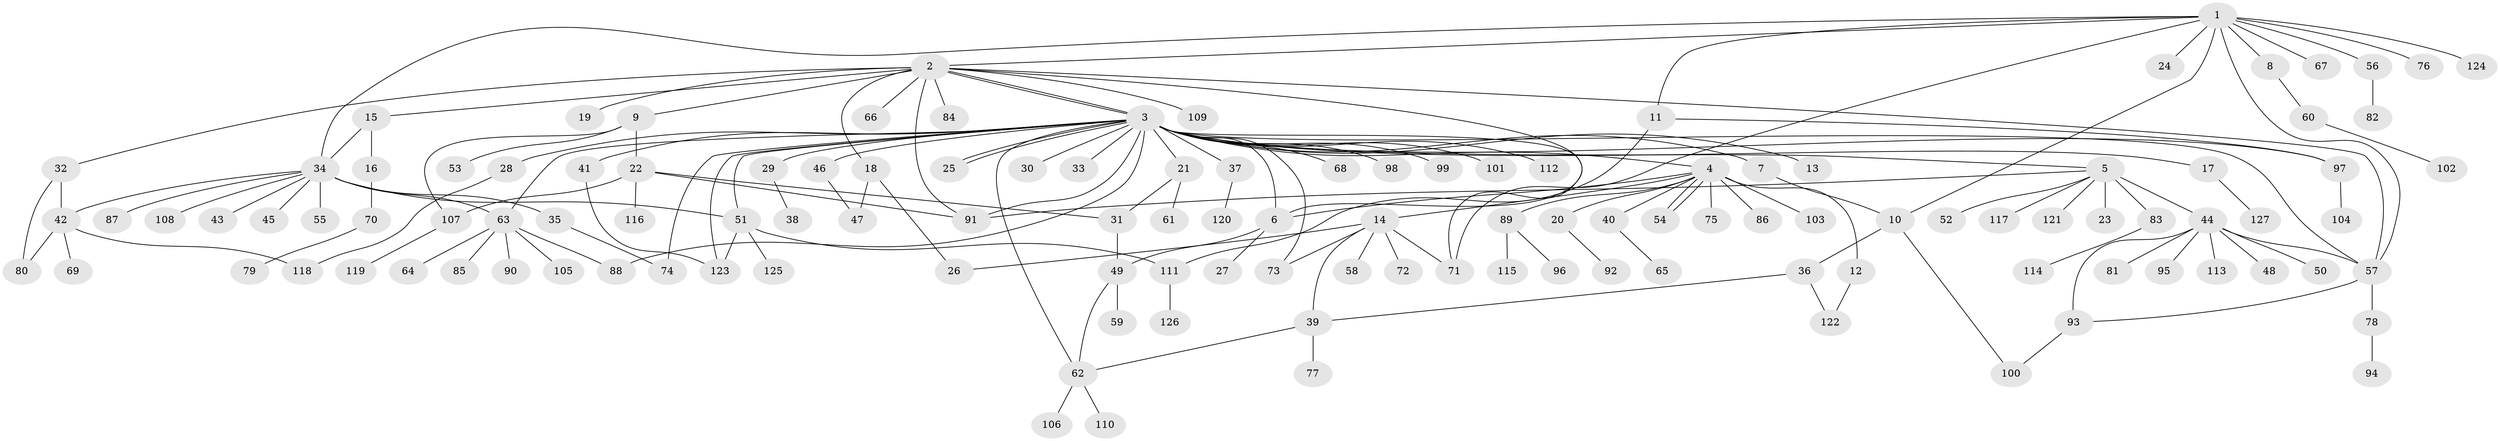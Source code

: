 // Generated by graph-tools (version 1.1) at 2025/01/03/09/25 03:01:56]
// undirected, 127 vertices, 164 edges
graph export_dot {
graph [start="1"]
  node [color=gray90,style=filled];
  1;
  2;
  3;
  4;
  5;
  6;
  7;
  8;
  9;
  10;
  11;
  12;
  13;
  14;
  15;
  16;
  17;
  18;
  19;
  20;
  21;
  22;
  23;
  24;
  25;
  26;
  27;
  28;
  29;
  30;
  31;
  32;
  33;
  34;
  35;
  36;
  37;
  38;
  39;
  40;
  41;
  42;
  43;
  44;
  45;
  46;
  47;
  48;
  49;
  50;
  51;
  52;
  53;
  54;
  55;
  56;
  57;
  58;
  59;
  60;
  61;
  62;
  63;
  64;
  65;
  66;
  67;
  68;
  69;
  70;
  71;
  72;
  73;
  74;
  75;
  76;
  77;
  78;
  79;
  80;
  81;
  82;
  83;
  84;
  85;
  86;
  87;
  88;
  89;
  90;
  91;
  92;
  93;
  94;
  95;
  96;
  97;
  98;
  99;
  100;
  101;
  102;
  103;
  104;
  105;
  106;
  107;
  108;
  109;
  110;
  111;
  112;
  113;
  114;
  115;
  116;
  117;
  118;
  119;
  120;
  121;
  122;
  123;
  124;
  125;
  126;
  127;
  1 -- 2;
  1 -- 8;
  1 -- 10;
  1 -- 11;
  1 -- 24;
  1 -- 34;
  1 -- 56;
  1 -- 57;
  1 -- 67;
  1 -- 71;
  1 -- 76;
  1 -- 124;
  2 -- 3;
  2 -- 3;
  2 -- 6;
  2 -- 9;
  2 -- 15;
  2 -- 18;
  2 -- 19;
  2 -- 32;
  2 -- 57;
  2 -- 66;
  2 -- 84;
  2 -- 91;
  2 -- 109;
  3 -- 4;
  3 -- 5;
  3 -- 6;
  3 -- 7;
  3 -- 13;
  3 -- 17;
  3 -- 21;
  3 -- 25;
  3 -- 25;
  3 -- 28;
  3 -- 29;
  3 -- 30;
  3 -- 33;
  3 -- 37;
  3 -- 41;
  3 -- 46;
  3 -- 51;
  3 -- 57;
  3 -- 62;
  3 -- 63;
  3 -- 68;
  3 -- 71;
  3 -- 73;
  3 -- 74;
  3 -- 88;
  3 -- 91;
  3 -- 97;
  3 -- 98;
  3 -- 99;
  3 -- 101;
  3 -- 112;
  3 -- 123;
  4 -- 6;
  4 -- 12;
  4 -- 14;
  4 -- 20;
  4 -- 40;
  4 -- 54;
  4 -- 54;
  4 -- 75;
  4 -- 86;
  4 -- 89;
  4 -- 103;
  5 -- 23;
  5 -- 44;
  5 -- 52;
  5 -- 83;
  5 -- 91;
  5 -- 117;
  5 -- 121;
  6 -- 27;
  6 -- 49;
  7 -- 10;
  8 -- 60;
  9 -- 22;
  9 -- 53;
  9 -- 107;
  10 -- 36;
  10 -- 100;
  11 -- 97;
  11 -- 111;
  12 -- 122;
  14 -- 26;
  14 -- 39;
  14 -- 58;
  14 -- 71;
  14 -- 72;
  14 -- 73;
  15 -- 16;
  15 -- 34;
  16 -- 70;
  17 -- 127;
  18 -- 26;
  18 -- 47;
  20 -- 92;
  21 -- 31;
  21 -- 61;
  22 -- 31;
  22 -- 91;
  22 -- 107;
  22 -- 116;
  28 -- 118;
  29 -- 38;
  31 -- 49;
  32 -- 42;
  32 -- 80;
  34 -- 35;
  34 -- 42;
  34 -- 43;
  34 -- 45;
  34 -- 51;
  34 -- 55;
  34 -- 63;
  34 -- 87;
  34 -- 108;
  35 -- 74;
  36 -- 39;
  36 -- 122;
  37 -- 120;
  39 -- 62;
  39 -- 77;
  40 -- 65;
  41 -- 123;
  42 -- 69;
  42 -- 80;
  42 -- 118;
  44 -- 48;
  44 -- 50;
  44 -- 57;
  44 -- 81;
  44 -- 93;
  44 -- 95;
  44 -- 113;
  46 -- 47;
  49 -- 59;
  49 -- 62;
  51 -- 111;
  51 -- 123;
  51 -- 125;
  56 -- 82;
  57 -- 78;
  57 -- 93;
  60 -- 102;
  62 -- 106;
  62 -- 110;
  63 -- 64;
  63 -- 85;
  63 -- 88;
  63 -- 90;
  63 -- 105;
  70 -- 79;
  78 -- 94;
  83 -- 114;
  89 -- 96;
  89 -- 115;
  93 -- 100;
  97 -- 104;
  107 -- 119;
  111 -- 126;
}

